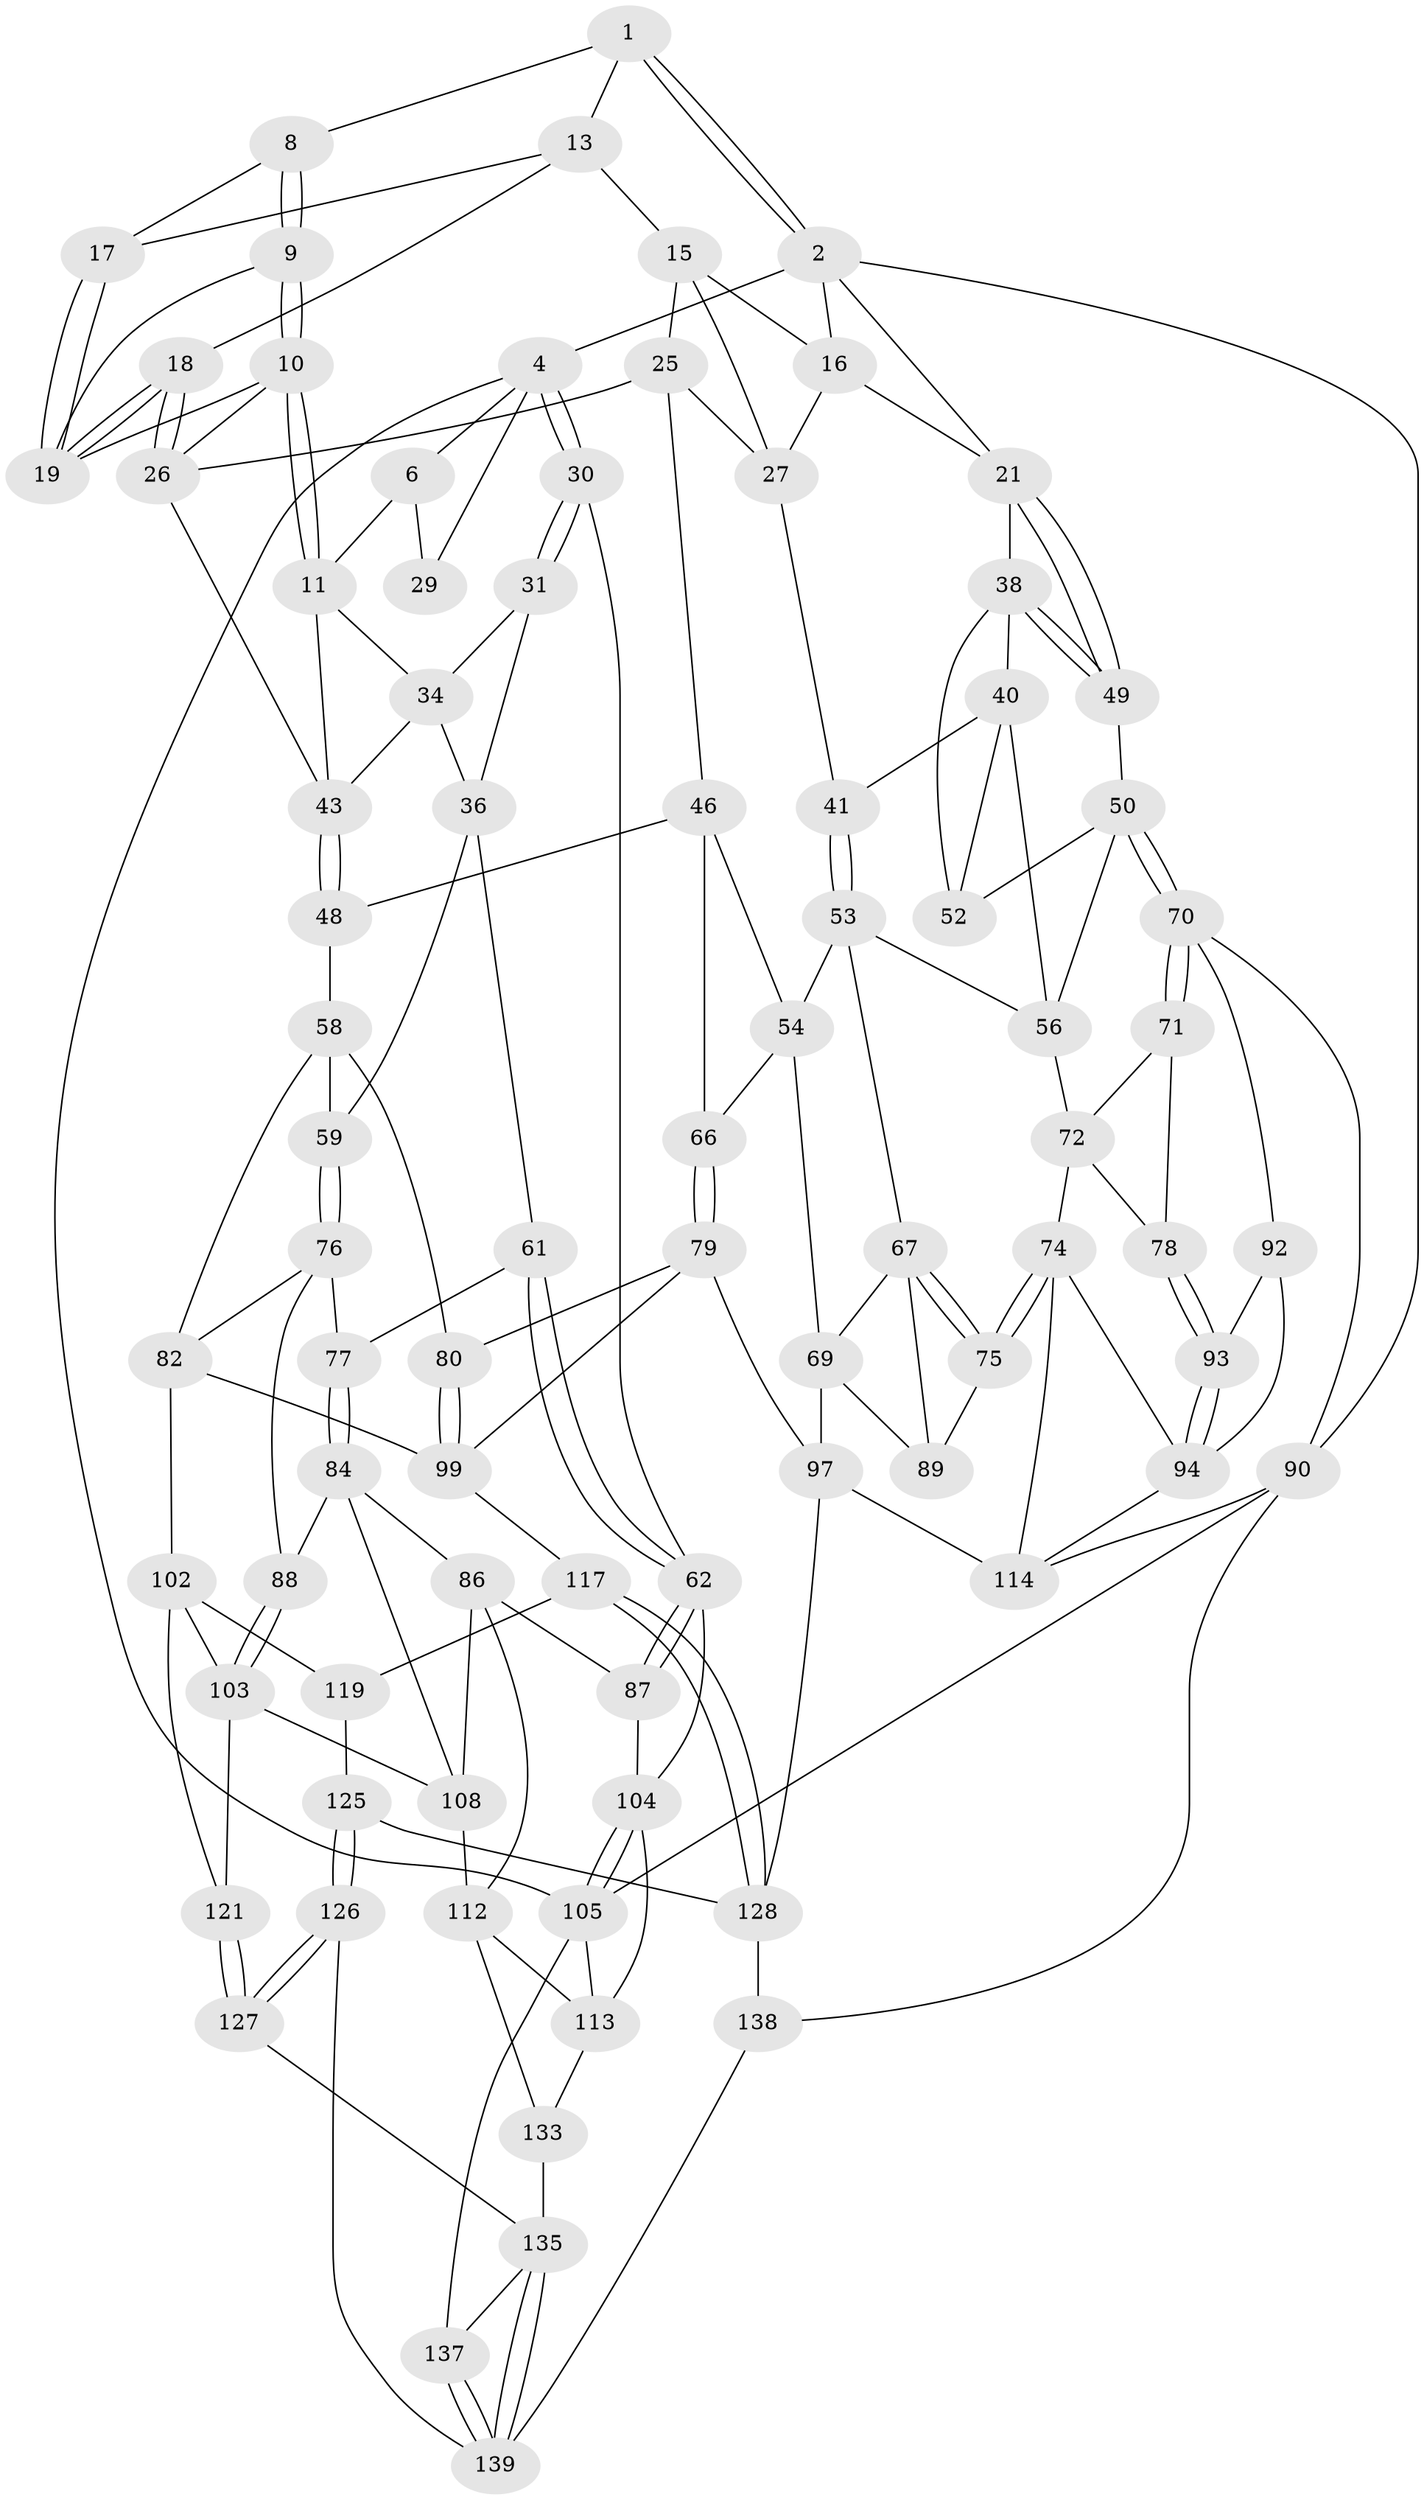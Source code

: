 // original degree distribution, {3: 0.02142857142857143, 5: 0.5357142857142857, 6: 0.22142857142857142, 4: 0.22142857142857142}
// Generated by graph-tools (version 1.1) at 2025/11/02/27/25 16:11:59]
// undirected, 84 vertices, 185 edges
graph export_dot {
graph [start="1"]
  node [color=gray90,style=filled];
  1 [pos="+0.36975919704360616+0",super="+7"];
  2 [pos="+0.7884194398435883+0",super="+3"];
  4 [pos="+0+0",super="+5"];
  6 [pos="+0.18833829505541144+0",super="+12"];
  8 [pos="+0.3965233528845681+0.021755758050038976"];
  9 [pos="+0.3831287251235793+0.056584147435340605"];
  10 [pos="+0.27816140213820023+0.18019002326738998",super="+28"];
  11 [pos="+0.2690594117837968+0.1831397402322728",super="+33"];
  13 [pos="+0.5777107545468061+0.07251568451094388",super="+14"];
  15 [pos="+0.6907130777532471+0.030607779993683987",super="+24"];
  16 [pos="+0.7489093287615959+0",super="+23"];
  17 [pos="+0.4651174641311424+0.08510392714399889"];
  18 [pos="+0.5241922403005744+0.1736656381365769"];
  19 [pos="+0.522429662872153+0.17250239055969496",super="+20"];
  21 [pos="+1+0",super="+22"];
  25 [pos="+0.5764022683221257+0.24243372898054044",super="+45"];
  26 [pos="+0.5498700819796131+0.23654556548817013",super="+37"];
  27 [pos="+0.7300444919942007+0.2359075631090233",super="+42"];
  29 [pos="+0.1185524073895566+0.142574174959366"];
  30 [pos="+0+0.3546828783292319"];
  31 [pos="+0.006947262361490683+0.3350805742418551",super="+32"];
  34 [pos="+0.14365361862537554+0.19974004258758973",super="+35"];
  36 [pos="+0.1800044718764425+0.37185678496402613",super="+60"];
  38 [pos="+0.9019173891386032+0.25142849440521686",super="+39"];
  40 [pos="+0.8033556384695255+0.34515727780277156",super="+55"];
  41 [pos="+0.8001417584956793+0.34578600631929185"];
  43 [pos="+0.41857132952467185+0.3848193801738691",super="+44"];
  46 [pos="+0.6220036534065898+0.42786050694378536",super="+47"];
  48 [pos="+0.48220347019324433+0.5089989665613492"];
  49 [pos="+1+0.2096409963393477"];
  50 [pos="+1+0.43785981024983295",super="+51"];
  52 [pos="+0.9927333395764468+0.42898063111531715"];
  53 [pos="+0.774557692214646+0.5099974135759573",super="+57"];
  54 [pos="+0.7618541717624847+0.5104064548787894",super="+65"];
  56 [pos="+0.8585217156782106+0.5444033853406304",super="+64"];
  58 [pos="+0.48187636492258334+0.5092743433901169",super="+81"];
  59 [pos="+0.4143507665964086+0.5538051283727197"];
  61 [pos="+0.17948285565680777+0.5454757233604842"];
  62 [pos="+0.1194430201622281+0.5981920188356697",super="+63"];
  66 [pos="+0.5739328241831496+0.5942556523862383"];
  67 [pos="+0.8145467490363286+0.6061458492871251",super="+68"];
  69 [pos="+0.6489845796958834+0.6449639648205414",super="+96"];
  70 [pos="+1+0.5478404046435381",super="+91"];
  71 [pos="+1+0.5874227806642008"];
  72 [pos="+0.9186190839439937+0.583896922160245",super="+73"];
  74 [pos="+0.8452853020733959+0.7316191532174489",super="+95"];
  75 [pos="+0.8443029105263647+0.7305084637396393"];
  76 [pos="+0.4065665544902562+0.566346199612028",super="+83"];
  77 [pos="+0.27093846942683725+0.6389731194002365"];
  78 [pos="+0.9454838911949395+0.6718239358538158"];
  79 [pos="+0.5373861676848858+0.6977578140079358",super="+98"];
  80 [pos="+0.5093390807133015+0.713610600993034"];
  82 [pos="+0.4304736578031848+0.7349432633000571",super="+100"];
  84 [pos="+0.26015583373810164+0.7300884429807212",super="+85"];
  86 [pos="+0.1462559424117381+0.7274992508012748",super="+110"];
  87 [pos="+0.1422359779737089+0.7261555169379236"];
  88 [pos="+0.3081763824383643+0.7425878360902414"];
  89 [pos="+0.7844472872034748+0.7202665280150405"];
  90 [pos="+1+1",super="+123"];
  92 [pos="+1+0.7303967430664314"];
  93 [pos="+0.9997967990429291+0.7085386158725872"];
  94 [pos="+0.8772082444075939+0.7722553517970133",super="+111"];
  97 [pos="+0.6424473505918249+0.8263323072618518",super="+115"];
  99 [pos="+0.49051546872049195+0.800907180570481",super="+101"];
  102 [pos="+0.3904771071727746+0.7885991551571556",super="+120"];
  103 [pos="+0.3386080490546814+0.7690691930317929",super="+107"];
  104 [pos="+0+0.8448780551686249",super="+106"];
  105 [pos="+0+1",super="+132"];
  108 [pos="+0.25342593158568866+0.8787238980080168",super="+109"];
  112 [pos="+0.19495033249223828+0.8709371792003974",super="+130"];
  113 [pos="+0.14384411579139103+0.8813826360610114",super="+131"];
  114 [pos="+0.7796820716385265+0.8613439416122278",super="+116"];
  117 [pos="+0.4875913202059755+0.8422315798946045",super="+118"];
  119 [pos="+0.4287685287500733+0.8580375897104169",super="+124"];
  121 [pos="+0.35496244446348124+0.9174845122036833",super="+122"];
  125 [pos="+0.4377169450247252+0.9455868446629013"];
  126 [pos="+0.4131494746087073+1"];
  127 [pos="+0.3775219148938575+0.9535702108779257",super="+134"];
  128 [pos="+0.49129241889465275+0.8746966090435971",super="+129"];
  133 [pos="+0.21935242066779628+0.9302104042065431"];
  135 [pos="+0.25350173584657765+0.9794386599961984",super="+136"];
  137 [pos="+0+1"];
  138 [pos="+0.563678948703498+1"];
  139 [pos="+0.3318293355394286+1",super="+140"];
  1 -- 2;
  1 -- 2;
  1 -- 8;
  1 -- 13;
  2 -- 16;
  2 -- 21;
  2 -- 4;
  2 -- 90;
  4 -- 30;
  4 -- 30;
  4 -- 105;
  4 -- 29;
  4 -- 6;
  6 -- 11;
  6 -- 29;
  8 -- 9;
  8 -- 9;
  8 -- 17;
  9 -- 10;
  9 -- 10;
  9 -- 19;
  10 -- 11;
  10 -- 11;
  10 -- 26;
  10 -- 19;
  11 -- 34;
  11 -- 43;
  13 -- 17;
  13 -- 18;
  13 -- 15;
  15 -- 16;
  15 -- 25;
  15 -- 27;
  16 -- 27;
  16 -- 21;
  17 -- 19;
  17 -- 19;
  18 -- 19;
  18 -- 19;
  18 -- 26;
  18 -- 26;
  21 -- 49;
  21 -- 49;
  21 -- 38;
  25 -- 26;
  25 -- 27;
  25 -- 46;
  26 -- 43;
  27 -- 41;
  30 -- 31;
  30 -- 31;
  30 -- 62;
  31 -- 36;
  31 -- 34;
  34 -- 43;
  34 -- 36;
  36 -- 59;
  36 -- 61;
  38 -- 49;
  38 -- 49;
  38 -- 40;
  38 -- 52;
  40 -- 41;
  40 -- 56;
  40 -- 52;
  41 -- 53;
  41 -- 53;
  43 -- 48;
  43 -- 48;
  46 -- 54;
  46 -- 48;
  46 -- 66;
  48 -- 58;
  49 -- 50;
  50 -- 70;
  50 -- 70;
  50 -- 52;
  50 -- 56;
  53 -- 54;
  53 -- 56;
  53 -- 67;
  54 -- 66;
  54 -- 69;
  56 -- 72;
  58 -- 59;
  58 -- 80;
  58 -- 82;
  59 -- 76;
  59 -- 76;
  61 -- 62;
  61 -- 62;
  61 -- 77;
  62 -- 87;
  62 -- 87;
  62 -- 104;
  66 -- 79;
  66 -- 79;
  67 -- 75;
  67 -- 75;
  67 -- 89;
  67 -- 69;
  69 -- 89;
  69 -- 97;
  70 -- 71;
  70 -- 71;
  70 -- 90;
  70 -- 92;
  71 -- 72;
  71 -- 78;
  72 -- 74;
  72 -- 78;
  74 -- 75;
  74 -- 75;
  74 -- 94;
  74 -- 114;
  75 -- 89;
  76 -- 77;
  76 -- 88;
  76 -- 82;
  77 -- 84;
  77 -- 84;
  78 -- 93;
  78 -- 93;
  79 -- 80;
  79 -- 97;
  79 -- 99;
  80 -- 99;
  80 -- 99;
  82 -- 99;
  82 -- 102;
  84 -- 88;
  84 -- 86;
  84 -- 108;
  86 -- 87;
  86 -- 112;
  86 -- 108;
  87 -- 104;
  88 -- 103;
  88 -- 103;
  90 -- 105;
  90 -- 114;
  90 -- 138;
  92 -- 93;
  92 -- 94;
  93 -- 94;
  93 -- 94;
  94 -- 114;
  97 -- 128;
  97 -- 114;
  99 -- 117;
  102 -- 103;
  102 -- 121;
  102 -- 119;
  103 -- 121;
  103 -- 108;
  104 -- 105;
  104 -- 105;
  104 -- 113;
  105 -- 137;
  105 -- 113;
  108 -- 112;
  112 -- 113;
  112 -- 133;
  113 -- 133;
  117 -- 128;
  117 -- 128;
  117 -- 119 [weight=2];
  119 -- 125;
  121 -- 127 [weight=2];
  121 -- 127;
  125 -- 126;
  125 -- 126;
  125 -- 128;
  126 -- 127;
  126 -- 127;
  126 -- 139;
  127 -- 135;
  128 -- 138;
  133 -- 135;
  135 -- 139;
  135 -- 139;
  135 -- 137;
  137 -- 139;
  137 -- 139;
  138 -- 139;
}
